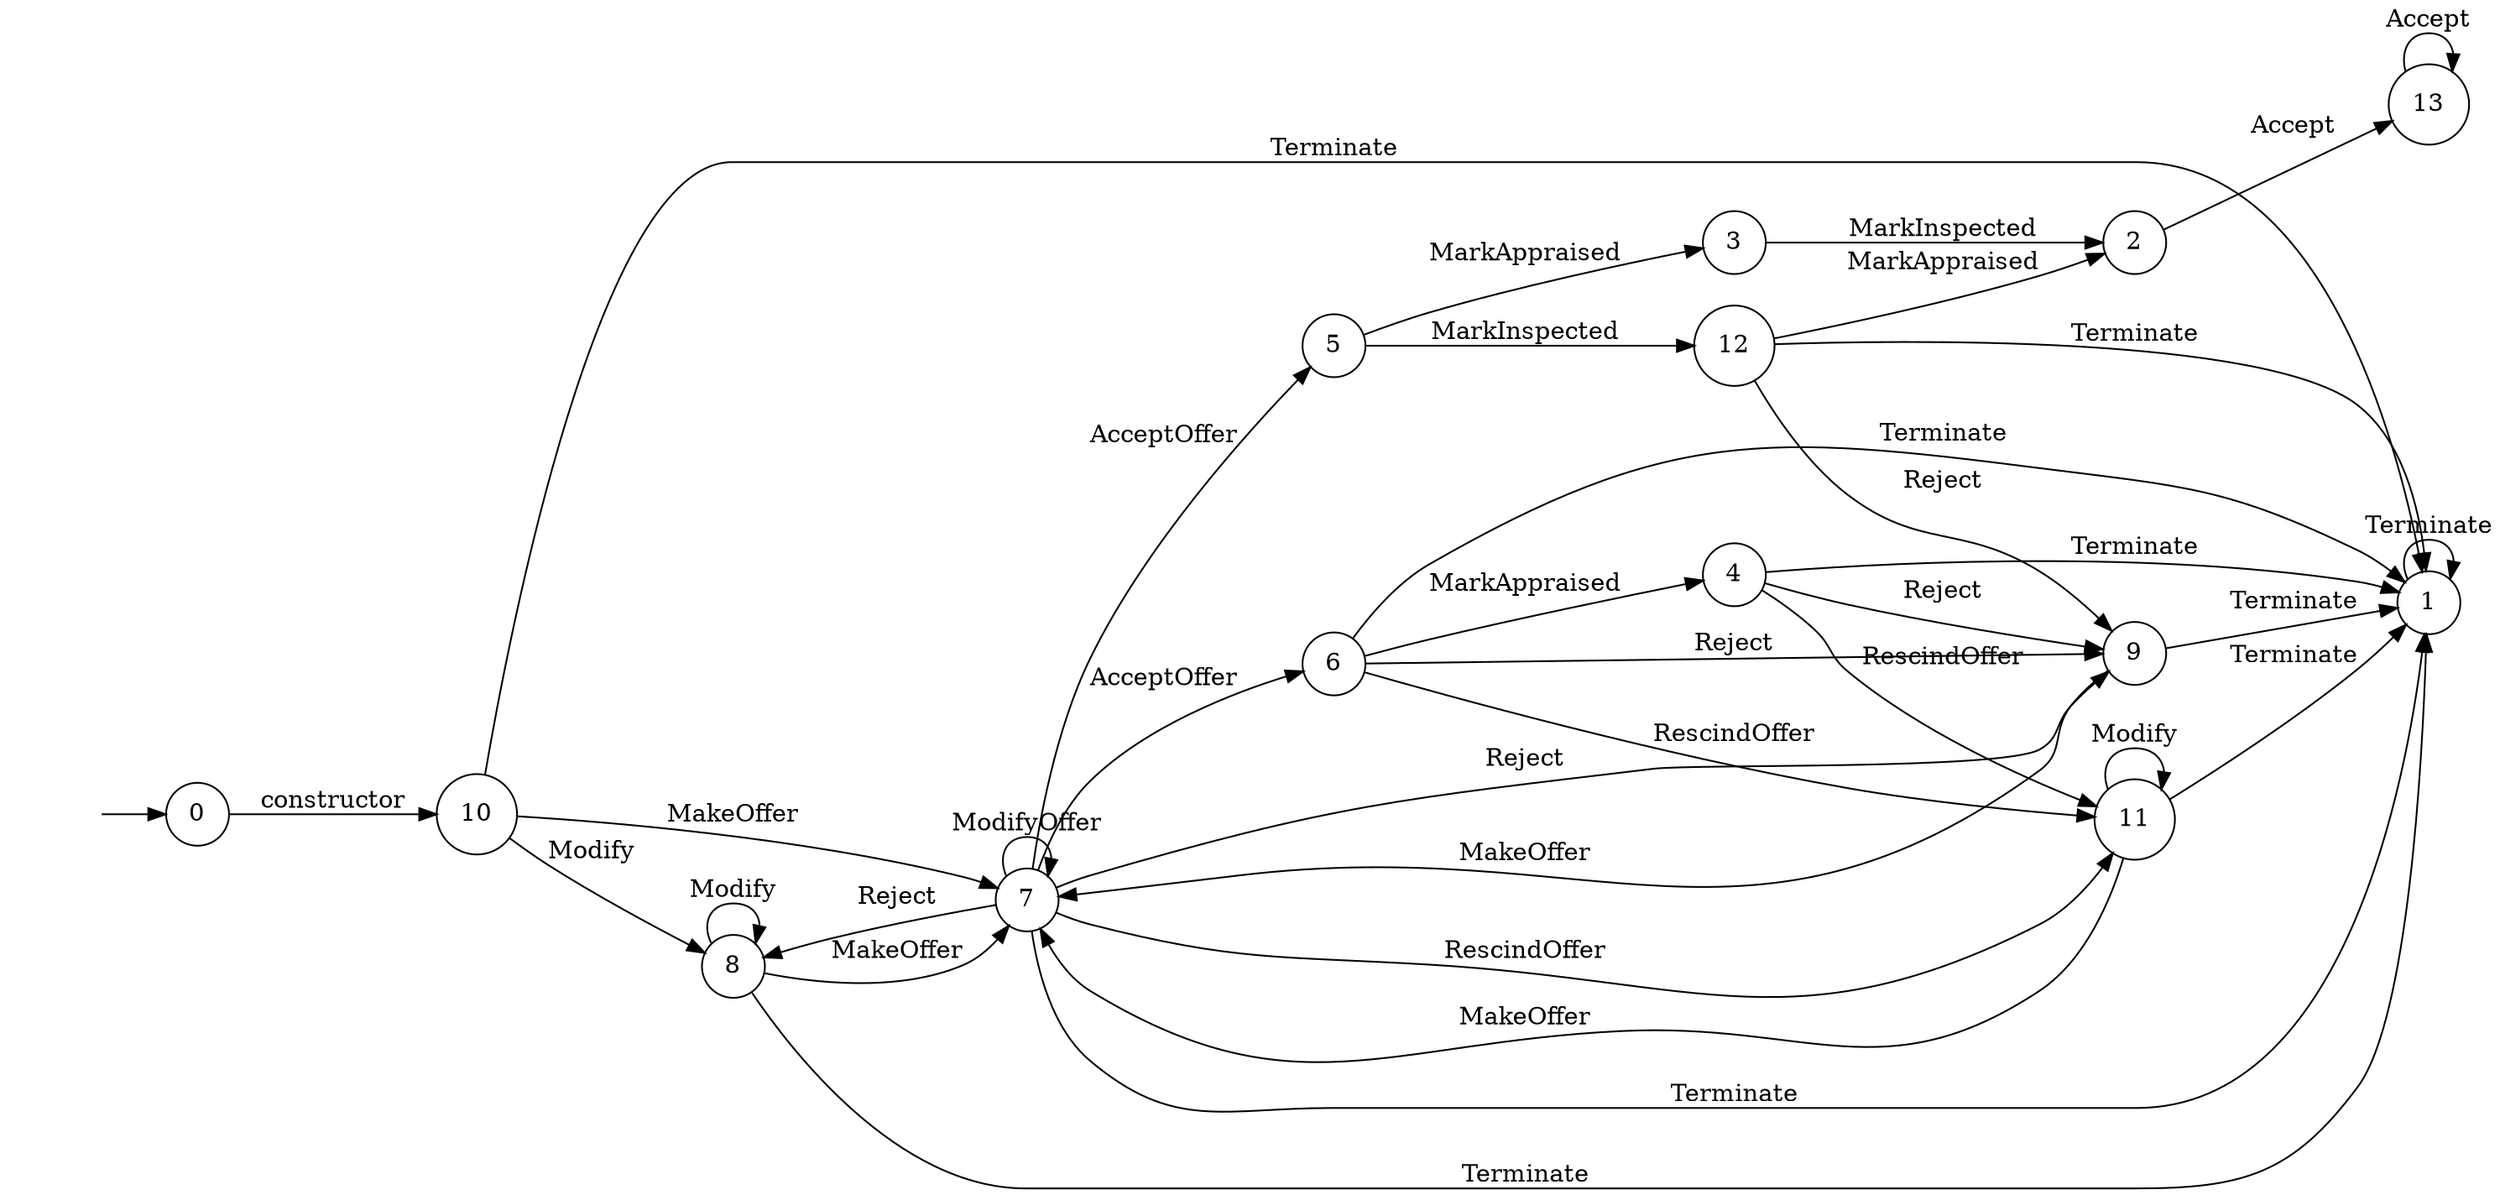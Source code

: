digraph "Dapp-Automata-data/fuzzer/testnetdata-model-rq1/AssetTransfer/FSM-13" {
	graph [rankdir=LR]
	"" [label="" shape=plaintext]
	10 [label=10 shape=circle]
	5 [label=5 shape=circle]
	2 [label=2 shape=circle]
	6 [label=6 shape=circle]
	12 [label=12 shape=circle]
	4 [label=4 shape=circle]
	8 [label=8 shape=circle]
	11 [label=11 shape=circle]
	3 [label=3 shape=circle]
	13 [label=13 shape=circle]
	1 [label=1 shape=circle]
	7 [label=7 shape=circle]
	0 [label=0 shape=circle]
	9 [label=9 shape=circle]
	"" -> 0 [label=""]
	0 -> 10 [label=constructor]
	10 -> 7 [label=MakeOffer]
	10 -> 1 [label=Terminate]
	10 -> 8 [label=Modify]
	11 -> 7 [label=MakeOffer]
	11 -> 1 [label=Terminate]
	11 -> 11 [label=Modify]
	8 -> 7 [label=MakeOffer]
	8 -> 1 [label=Terminate]
	8 -> 8 [label=Modify]
	1 -> 1 [label=Terminate]
	7 -> 1 [label=Terminate]
	7 -> 5 [label=AcceptOffer]
	7 -> 6 [label=AcceptOffer]
	7 -> 11 [label=RescindOffer]
	7 -> 8 [label=Reject]
	7 -> 9 [label=Reject]
	7 -> 7 [label=ModifyOffer]
	9 -> 7 [label=MakeOffer]
	9 -> 1 [label=Terminate]
	6 -> 1 [label=Terminate]
	6 -> 11 [label=RescindOffer]
	6 -> 4 [label=MarkAppraised]
	6 -> 9 [label=Reject]
	4 -> 1 [label=Terminate]
	4 -> 11 [label=RescindOffer]
	4 -> 9 [label=Reject]
	3 -> 2 [label=MarkInspected]
	12 -> 1 [label=Terminate]
	12 -> 2 [label=MarkAppraised]
	12 -> 9 [label=Reject]
	2 -> 13 [label=Accept]
	13 -> 13 [label=Accept]
	5 -> 3 [label=MarkAppraised]
	5 -> 12 [label=MarkInspected]
}
